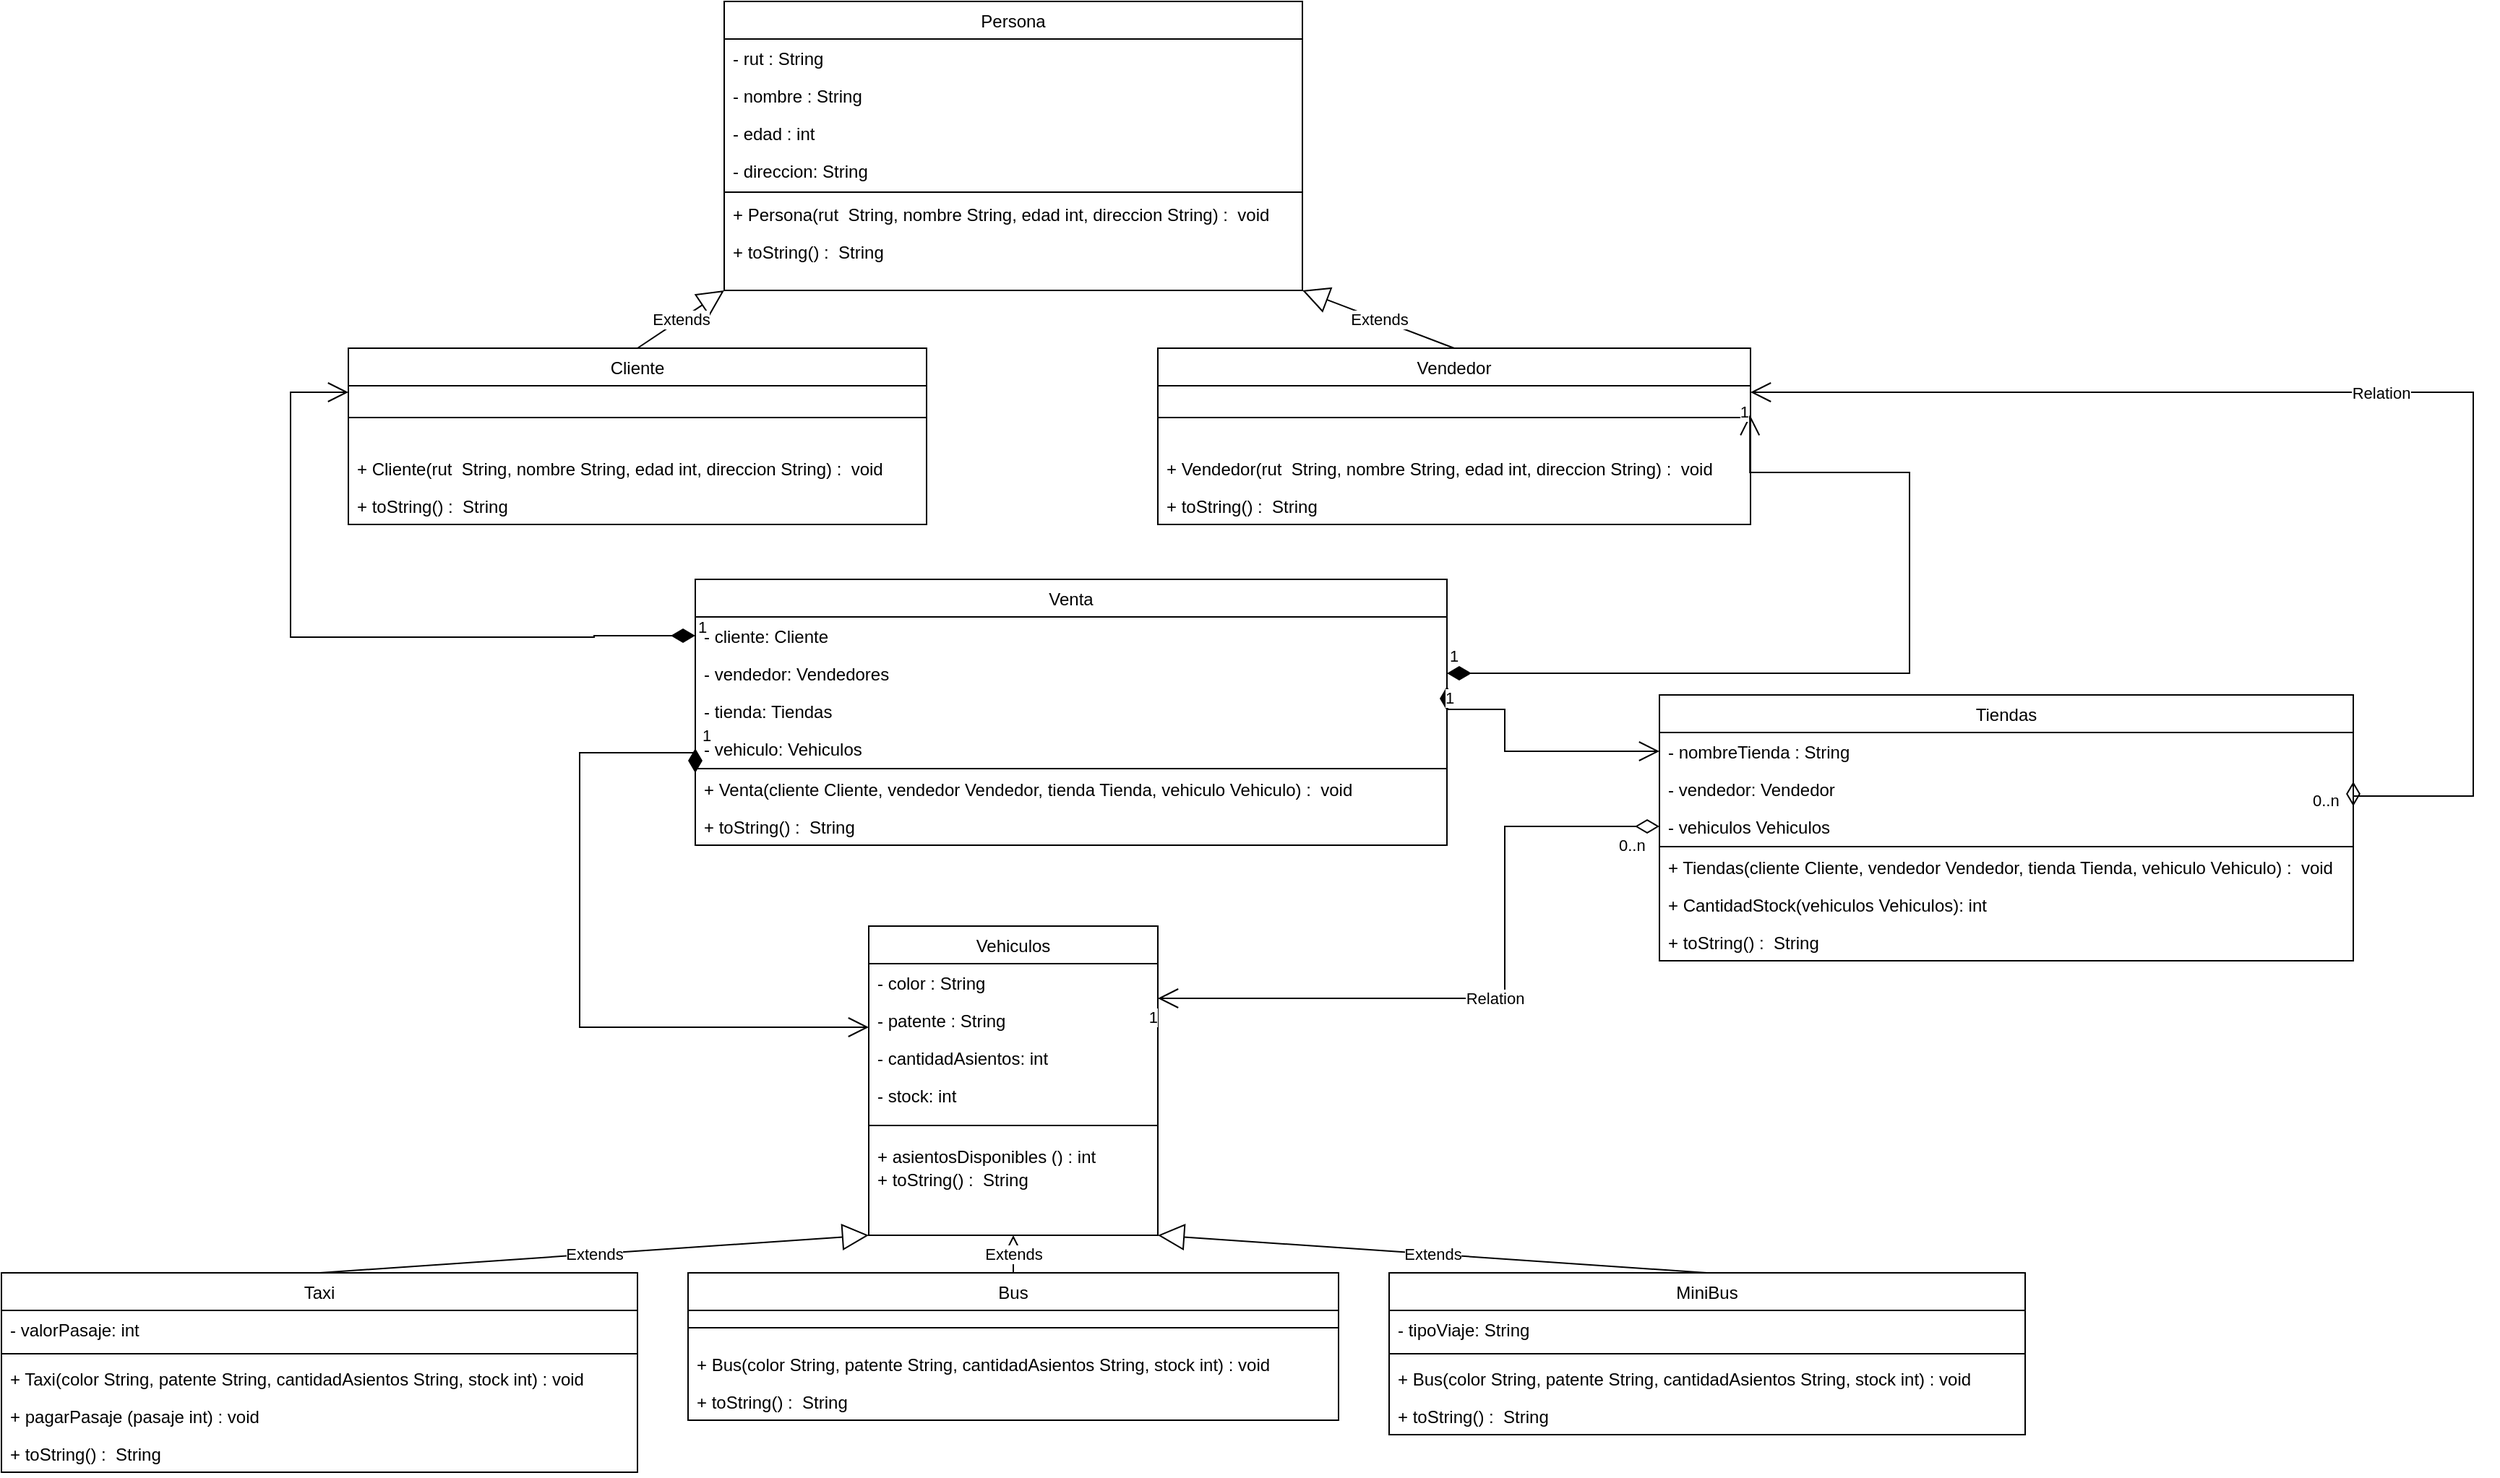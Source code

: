 <mxfile version="24.4.13" type="github">
  <diagram id="C5RBs43oDa-KdzZeNtuy" name="Page-1">
    <mxGraphModel dx="2876" dy="2223" grid="1" gridSize="10" guides="1" tooltips="1" connect="1" arrows="1" fold="1" page="1" pageScale="1" pageWidth="827" pageHeight="1169" math="0" shadow="0">
      <root>
        <mxCell id="WIyWlLk6GJQsqaUBKTNV-0" />
        <mxCell id="WIyWlLk6GJQsqaUBKTNV-1" parent="WIyWlLk6GJQsqaUBKTNV-0" />
        <mxCell id="yQ7oVHYjRZ8A177dBmA5-0" value="Vehiculos&#xa;" style="swimlane;fontStyle=0;align=center;verticalAlign=top;childLayout=stackLayout;horizontal=1;startSize=26;horizontalStack=0;resizeParent=1;resizeLast=0;collapsible=1;marginBottom=0;rounded=0;shadow=0;strokeWidth=1;" vertex="1" parent="WIyWlLk6GJQsqaUBKTNV-1">
          <mxGeometry x="280" y="40" width="200" height="214" as="geometry">
            <mxRectangle x="230" y="140" width="160" height="26" as="alternateBounds" />
          </mxGeometry>
        </mxCell>
        <mxCell id="yQ7oVHYjRZ8A177dBmA5-1" value="- color : String" style="text;align=left;verticalAlign=top;spacingLeft=4;spacingRight=4;overflow=hidden;rotatable=0;points=[[0,0.5],[1,0.5]];portConstraint=eastwest;rounded=0;shadow=0;html=0;" vertex="1" parent="yQ7oVHYjRZ8A177dBmA5-0">
          <mxGeometry y="26" width="200" height="26" as="geometry" />
        </mxCell>
        <mxCell id="yQ7oVHYjRZ8A177dBmA5-2" value="- patente : String" style="text;align=left;verticalAlign=top;spacingLeft=4;spacingRight=4;overflow=hidden;rotatable=0;points=[[0,0.5],[1,0.5]];portConstraint=eastwest;rounded=0;shadow=0;html=0;" vertex="1" parent="yQ7oVHYjRZ8A177dBmA5-0">
          <mxGeometry y="52" width="200" height="26" as="geometry" />
        </mxCell>
        <mxCell id="yQ7oVHYjRZ8A177dBmA5-3" value="- cantidadAsientos: int" style="text;align=left;verticalAlign=top;spacingLeft=4;spacingRight=4;overflow=hidden;rotatable=0;points=[[0,0.5],[1,0.5]];portConstraint=eastwest;rounded=0;shadow=0;html=0;" vertex="1" parent="yQ7oVHYjRZ8A177dBmA5-0">
          <mxGeometry y="78" width="200" height="26" as="geometry" />
        </mxCell>
        <mxCell id="yQ7oVHYjRZ8A177dBmA5-98" value="- stock: int" style="text;align=left;verticalAlign=top;spacingLeft=4;spacingRight=4;overflow=hidden;rotatable=0;points=[[0,0.5],[1,0.5]];portConstraint=eastwest;rounded=0;shadow=0;html=0;" vertex="1" parent="yQ7oVHYjRZ8A177dBmA5-0">
          <mxGeometry y="104" width="200" height="26" as="geometry" />
        </mxCell>
        <mxCell id="yQ7oVHYjRZ8A177dBmA5-4" value="" style="line;html=1;strokeWidth=1;align=left;verticalAlign=middle;spacingTop=-1;spacingLeft=3;spacingRight=3;rotatable=0;labelPosition=right;points=[];portConstraint=eastwest;" vertex="1" parent="yQ7oVHYjRZ8A177dBmA5-0">
          <mxGeometry y="130" width="200" height="16" as="geometry" />
        </mxCell>
        <mxCell id="yQ7oVHYjRZ8A177dBmA5-5" value="+ asientosDisponibles () : int" style="text;align=left;verticalAlign=top;spacingLeft=4;spacingRight=4;overflow=hidden;rotatable=0;points=[[0,0.5],[1,0.5]];portConstraint=eastwest;" vertex="1" parent="yQ7oVHYjRZ8A177dBmA5-0">
          <mxGeometry y="146" width="200" height="16" as="geometry" />
        </mxCell>
        <mxCell id="yQ7oVHYjRZ8A177dBmA5-99" value="+ toString() :  String" style="text;align=left;verticalAlign=top;spacingLeft=4;spacingRight=4;overflow=hidden;rotatable=0;points=[[0,0.5],[1,0.5]];portConstraint=eastwest;rounded=0;shadow=0;html=0;" vertex="1" parent="yQ7oVHYjRZ8A177dBmA5-0">
          <mxGeometry y="162" width="200" height="26" as="geometry" />
        </mxCell>
        <mxCell id="yQ7oVHYjRZ8A177dBmA5-7" value="Taxi" style="swimlane;fontStyle=0;align=center;verticalAlign=top;childLayout=stackLayout;horizontal=1;startSize=26;horizontalStack=0;resizeParent=1;resizeLast=0;collapsible=1;marginBottom=0;rounded=0;shadow=0;strokeWidth=1;" vertex="1" parent="WIyWlLk6GJQsqaUBKTNV-1">
          <mxGeometry x="-320" y="280" width="440" height="138" as="geometry">
            <mxRectangle x="130" y="380" width="160" height="26" as="alternateBounds" />
          </mxGeometry>
        </mxCell>
        <mxCell id="yQ7oVHYjRZ8A177dBmA5-8" value="- valorPasaje: int" style="text;align=left;verticalAlign=top;spacingLeft=4;spacingRight=4;overflow=hidden;rotatable=0;points=[[0,0.5],[1,0.5]];portConstraint=eastwest;" vertex="1" parent="yQ7oVHYjRZ8A177dBmA5-7">
          <mxGeometry y="26" width="440" height="26" as="geometry" />
        </mxCell>
        <mxCell id="yQ7oVHYjRZ8A177dBmA5-9" value="" style="line;html=1;strokeWidth=1;align=left;verticalAlign=middle;spacingTop=-1;spacingLeft=3;spacingRight=3;rotatable=0;labelPosition=right;points=[];portConstraint=eastwest;" vertex="1" parent="yQ7oVHYjRZ8A177dBmA5-7">
          <mxGeometry y="52" width="440" height="8" as="geometry" />
        </mxCell>
        <mxCell id="yQ7oVHYjRZ8A177dBmA5-110" value="+ Taxi(color String, patente String, cantidadAsientos String, stock int) : void" style="text;align=left;verticalAlign=top;spacingLeft=4;spacingRight=4;overflow=hidden;rotatable=0;points=[[0,0.5],[1,0.5]];portConstraint=eastwest;" vertex="1" parent="yQ7oVHYjRZ8A177dBmA5-7">
          <mxGeometry y="60" width="440" height="26" as="geometry" />
        </mxCell>
        <mxCell id="yQ7oVHYjRZ8A177dBmA5-10" value="+ pagarPasaje (pasaje int) : void" style="text;align=left;verticalAlign=top;spacingLeft=4;spacingRight=4;overflow=hidden;rotatable=0;points=[[0,0.5],[1,0.5]];portConstraint=eastwest;" vertex="1" parent="yQ7oVHYjRZ8A177dBmA5-7">
          <mxGeometry y="86" width="440" height="26" as="geometry" />
        </mxCell>
        <mxCell id="yQ7oVHYjRZ8A177dBmA5-101" value="+ toString() :  String" style="text;align=left;verticalAlign=top;spacingLeft=4;spacingRight=4;overflow=hidden;rotatable=0;points=[[0,0.5],[1,0.5]];portConstraint=eastwest;rounded=0;shadow=0;html=0;" vertex="1" parent="yQ7oVHYjRZ8A177dBmA5-7">
          <mxGeometry y="112" width="440" height="26" as="geometry" />
        </mxCell>
        <mxCell id="yQ7oVHYjRZ8A177dBmA5-12" value="Bus" style="swimlane;fontStyle=0;align=center;verticalAlign=top;childLayout=stackLayout;horizontal=1;startSize=26;horizontalStack=0;resizeParent=1;resizeLast=0;collapsible=1;marginBottom=0;rounded=0;shadow=0;strokeWidth=1;" vertex="1" parent="WIyWlLk6GJQsqaUBKTNV-1">
          <mxGeometry x="155" y="280" width="450" height="102" as="geometry">
            <mxRectangle x="340" y="380" width="170" height="26" as="alternateBounds" />
          </mxGeometry>
        </mxCell>
        <mxCell id="yQ7oVHYjRZ8A177dBmA5-13" value="" style="line;html=1;strokeWidth=1;align=left;verticalAlign=middle;spacingTop=-1;spacingLeft=3;spacingRight=3;rotatable=0;labelPosition=right;points=[];portConstraint=eastwest;" vertex="1" parent="yQ7oVHYjRZ8A177dBmA5-12">
          <mxGeometry y="26" width="450" height="24" as="geometry" />
        </mxCell>
        <mxCell id="yQ7oVHYjRZ8A177dBmA5-111" value="+ Bus(color String, patente String, cantidadAsientos String, stock int) : void" style="text;align=left;verticalAlign=top;spacingLeft=4;spacingRight=4;overflow=hidden;rotatable=0;points=[[0,0.5],[1,0.5]];portConstraint=eastwest;" vertex="1" parent="yQ7oVHYjRZ8A177dBmA5-12">
          <mxGeometry y="50" width="450" height="26" as="geometry" />
        </mxCell>
        <mxCell id="yQ7oVHYjRZ8A177dBmA5-102" value="+ toString() :  String" style="text;align=left;verticalAlign=top;spacingLeft=4;spacingRight=4;overflow=hidden;rotatable=0;points=[[0,0.5],[1,0.5]];portConstraint=eastwest;rounded=0;shadow=0;html=0;" vertex="1" parent="yQ7oVHYjRZ8A177dBmA5-12">
          <mxGeometry y="76" width="450" height="26" as="geometry" />
        </mxCell>
        <mxCell id="yQ7oVHYjRZ8A177dBmA5-15" value="MiniBus" style="swimlane;fontStyle=0;align=center;verticalAlign=top;childLayout=stackLayout;horizontal=1;startSize=26;horizontalStack=0;resizeParent=1;resizeLast=0;collapsible=1;marginBottom=0;rounded=0;shadow=0;strokeWidth=1;" vertex="1" parent="WIyWlLk6GJQsqaUBKTNV-1">
          <mxGeometry x="640" y="280" width="440" height="112" as="geometry">
            <mxRectangle x="130" y="380" width="160" height="26" as="alternateBounds" />
          </mxGeometry>
        </mxCell>
        <mxCell id="yQ7oVHYjRZ8A177dBmA5-16" value="- tipoViaje: String" style="text;align=left;verticalAlign=top;spacingLeft=4;spacingRight=4;overflow=hidden;rotatable=0;points=[[0,0.5],[1,0.5]];portConstraint=eastwest;" vertex="1" parent="yQ7oVHYjRZ8A177dBmA5-15">
          <mxGeometry y="26" width="440" height="26" as="geometry" />
        </mxCell>
        <mxCell id="yQ7oVHYjRZ8A177dBmA5-17" value="" style="line;html=1;strokeWidth=1;align=left;verticalAlign=middle;spacingTop=-1;spacingLeft=3;spacingRight=3;rotatable=0;labelPosition=right;points=[];portConstraint=eastwest;" vertex="1" parent="yQ7oVHYjRZ8A177dBmA5-15">
          <mxGeometry y="52" width="440" height="8" as="geometry" />
        </mxCell>
        <mxCell id="yQ7oVHYjRZ8A177dBmA5-112" value="+ Bus(color String, patente String, cantidadAsientos String, stock int) : void" style="text;align=left;verticalAlign=top;spacingLeft=4;spacingRight=4;overflow=hidden;rotatable=0;points=[[0,0.5],[1,0.5]];portConstraint=eastwest;" vertex="1" parent="yQ7oVHYjRZ8A177dBmA5-15">
          <mxGeometry y="60" width="440" height="26" as="geometry" />
        </mxCell>
        <mxCell id="yQ7oVHYjRZ8A177dBmA5-103" value="+ toString() :  String" style="text;align=left;verticalAlign=top;spacingLeft=4;spacingRight=4;overflow=hidden;rotatable=0;points=[[0,0.5],[1,0.5]];portConstraint=eastwest;rounded=0;shadow=0;html=0;" vertex="1" parent="yQ7oVHYjRZ8A177dBmA5-15">
          <mxGeometry y="86" width="440" height="26" as="geometry" />
        </mxCell>
        <mxCell id="yQ7oVHYjRZ8A177dBmA5-19" value="Persona" style="swimlane;fontStyle=0;align=center;verticalAlign=top;childLayout=stackLayout;horizontal=1;startSize=26;horizontalStack=0;resizeParent=1;resizeLast=0;collapsible=1;marginBottom=0;rounded=0;shadow=0;strokeWidth=1;" vertex="1" parent="WIyWlLk6GJQsqaUBKTNV-1">
          <mxGeometry x="180" y="-600" width="400" height="200" as="geometry">
            <mxRectangle x="340" y="380" width="170" height="26" as="alternateBounds" />
          </mxGeometry>
        </mxCell>
        <mxCell id="yQ7oVHYjRZ8A177dBmA5-21" value="- rut : String" style="text;align=left;verticalAlign=top;spacingLeft=4;spacingRight=4;overflow=hidden;rotatable=0;points=[[0,0.5],[1,0.5]];portConstraint=eastwest;rounded=0;shadow=0;html=0;" vertex="1" parent="yQ7oVHYjRZ8A177dBmA5-19">
          <mxGeometry y="26" width="400" height="26" as="geometry" />
        </mxCell>
        <mxCell id="yQ7oVHYjRZ8A177dBmA5-22" value="- nombre : String" style="text;align=left;verticalAlign=top;spacingLeft=4;spacingRight=4;overflow=hidden;rotatable=0;points=[[0,0.5],[1,0.5]];portConstraint=eastwest;rounded=0;shadow=0;html=0;" vertex="1" parent="yQ7oVHYjRZ8A177dBmA5-19">
          <mxGeometry y="52" width="400" height="26" as="geometry" />
        </mxCell>
        <mxCell id="yQ7oVHYjRZ8A177dBmA5-39" value="- edad : int" style="text;align=left;verticalAlign=top;spacingLeft=4;spacingRight=4;overflow=hidden;rotatable=0;points=[[0,0.5],[1,0.5]];portConstraint=eastwest;rounded=0;shadow=0;html=0;" vertex="1" parent="yQ7oVHYjRZ8A177dBmA5-19">
          <mxGeometry y="78" width="400" height="26" as="geometry" />
        </mxCell>
        <mxCell id="yQ7oVHYjRZ8A177dBmA5-40" value="- direccion: String" style="text;align=left;verticalAlign=top;spacingLeft=4;spacingRight=4;overflow=hidden;rotatable=0;points=[[0,0.5],[1,0.5]];portConstraint=eastwest;rounded=0;shadow=0;html=0;" vertex="1" parent="yQ7oVHYjRZ8A177dBmA5-19">
          <mxGeometry y="104" width="400" height="26" as="geometry" />
        </mxCell>
        <mxCell id="yQ7oVHYjRZ8A177dBmA5-20" value="" style="line;html=1;strokeWidth=1;align=left;verticalAlign=middle;spacingTop=-1;spacingLeft=3;spacingRight=3;rotatable=0;labelPosition=right;points=[];portConstraint=eastwest;" vertex="1" parent="yQ7oVHYjRZ8A177dBmA5-19">
          <mxGeometry y="130" width="400" height="4" as="geometry" />
        </mxCell>
        <mxCell id="yQ7oVHYjRZ8A177dBmA5-58" value="+ Persona(rut  String, nombre String, edad int, direccion String) :  void" style="text;align=left;verticalAlign=top;spacingLeft=4;spacingRight=4;overflow=hidden;rotatable=0;points=[[0,0.5],[1,0.5]];portConstraint=eastwest;rounded=0;shadow=0;html=0;" vertex="1" parent="yQ7oVHYjRZ8A177dBmA5-19">
          <mxGeometry y="134" width="400" height="26" as="geometry" />
        </mxCell>
        <mxCell id="yQ7oVHYjRZ8A177dBmA5-66" value="+ toString() :  String" style="text;align=left;verticalAlign=top;spacingLeft=4;spacingRight=4;overflow=hidden;rotatable=0;points=[[0,0.5],[1,0.5]];portConstraint=eastwest;rounded=0;shadow=0;html=0;" vertex="1" parent="yQ7oVHYjRZ8A177dBmA5-19">
          <mxGeometry y="160" width="400" height="26" as="geometry" />
        </mxCell>
        <mxCell id="yQ7oVHYjRZ8A177dBmA5-24" value="Cliente" style="swimlane;fontStyle=0;align=center;verticalAlign=top;childLayout=stackLayout;horizontal=1;startSize=26;horizontalStack=0;resizeParent=1;resizeLast=0;collapsible=1;marginBottom=0;rounded=0;shadow=0;strokeWidth=1;" vertex="1" parent="WIyWlLk6GJQsqaUBKTNV-1">
          <mxGeometry x="-80" y="-360" width="400" height="122" as="geometry">
            <mxRectangle x="340" y="380" width="170" height="26" as="alternateBounds" />
          </mxGeometry>
        </mxCell>
        <mxCell id="yQ7oVHYjRZ8A177dBmA5-28" value="" style="line;html=1;strokeWidth=1;align=left;verticalAlign=middle;spacingTop=-1;spacingLeft=3;spacingRight=3;rotatable=0;labelPosition=right;points=[];portConstraint=eastwest;" vertex="1" parent="yQ7oVHYjRZ8A177dBmA5-24">
          <mxGeometry y="26" width="400" height="44" as="geometry" />
        </mxCell>
        <mxCell id="yQ7oVHYjRZ8A177dBmA5-67" value="+ Cliente(rut  String, nombre String, edad int, direccion String) :  void" style="text;align=left;verticalAlign=top;spacingLeft=4;spacingRight=4;overflow=hidden;rotatable=0;points=[[0,0.5],[1,0.5]];portConstraint=eastwest;rounded=0;shadow=0;html=0;" vertex="1" parent="yQ7oVHYjRZ8A177dBmA5-24">
          <mxGeometry y="70" width="400" height="26" as="geometry" />
        </mxCell>
        <mxCell id="yQ7oVHYjRZ8A177dBmA5-68" value="+ toString() :  String" style="text;align=left;verticalAlign=top;spacingLeft=4;spacingRight=4;overflow=hidden;rotatable=0;points=[[0,0.5],[1,0.5]];portConstraint=eastwest;rounded=0;shadow=0;html=0;" vertex="1" parent="yQ7oVHYjRZ8A177dBmA5-24">
          <mxGeometry y="96" width="400" height="26" as="geometry" />
        </mxCell>
        <mxCell id="yQ7oVHYjRZ8A177dBmA5-29" value="Vendedor" style="swimlane;fontStyle=0;align=center;verticalAlign=top;childLayout=stackLayout;horizontal=1;startSize=26;horizontalStack=0;resizeParent=1;resizeLast=0;collapsible=1;marginBottom=0;rounded=0;shadow=0;strokeWidth=1;" vertex="1" parent="WIyWlLk6GJQsqaUBKTNV-1">
          <mxGeometry x="480" y="-360" width="410" height="122" as="geometry">
            <mxRectangle x="340" y="380" width="170" height="26" as="alternateBounds" />
          </mxGeometry>
        </mxCell>
        <mxCell id="yQ7oVHYjRZ8A177dBmA5-33" value="" style="line;html=1;strokeWidth=1;align=left;verticalAlign=middle;spacingTop=-1;spacingLeft=3;spacingRight=3;rotatable=0;labelPosition=right;points=[];portConstraint=eastwest;" vertex="1" parent="yQ7oVHYjRZ8A177dBmA5-29">
          <mxGeometry y="26" width="410" height="44" as="geometry" />
        </mxCell>
        <mxCell id="yQ7oVHYjRZ8A177dBmA5-96" value="+ Vendedor(rut  String, nombre String, edad int, direccion String) :  void" style="text;align=left;verticalAlign=top;spacingLeft=4;spacingRight=4;overflow=hidden;rotatable=0;points=[[0,0.5],[1,0.5]];portConstraint=eastwest;rounded=0;shadow=0;html=0;" vertex="1" parent="yQ7oVHYjRZ8A177dBmA5-29">
          <mxGeometry y="70" width="410" height="26" as="geometry" />
        </mxCell>
        <mxCell id="yQ7oVHYjRZ8A177dBmA5-97" value="+ toString() :  String" style="text;align=left;verticalAlign=top;spacingLeft=4;spacingRight=4;overflow=hidden;rotatable=0;points=[[0,0.5],[1,0.5]];portConstraint=eastwest;rounded=0;shadow=0;html=0;" vertex="1" parent="yQ7oVHYjRZ8A177dBmA5-29">
          <mxGeometry y="96" width="410" height="26" as="geometry" />
        </mxCell>
        <mxCell id="yQ7oVHYjRZ8A177dBmA5-34" value="Tiendas" style="swimlane;fontStyle=0;align=center;verticalAlign=top;childLayout=stackLayout;horizontal=1;startSize=26;horizontalStack=0;resizeParent=1;resizeLast=0;collapsible=1;marginBottom=0;rounded=0;shadow=0;strokeWidth=1;" vertex="1" parent="WIyWlLk6GJQsqaUBKTNV-1">
          <mxGeometry x="827" y="-120" width="480" height="184" as="geometry">
            <mxRectangle x="340" y="380" width="170" height="26" as="alternateBounds" />
          </mxGeometry>
        </mxCell>
        <mxCell id="yQ7oVHYjRZ8A177dBmA5-35" value="- nombreTienda : String" style="text;align=left;verticalAlign=top;spacingLeft=4;spacingRight=4;overflow=hidden;rotatable=0;points=[[0,0.5],[1,0.5]];portConstraint=eastwest;rounded=0;shadow=0;html=0;" vertex="1" parent="yQ7oVHYjRZ8A177dBmA5-34">
          <mxGeometry y="26" width="480" height="26" as="geometry" />
        </mxCell>
        <mxCell id="yQ7oVHYjRZ8A177dBmA5-37" value="- vendedor: Vendedor" style="text;align=left;verticalAlign=top;spacingLeft=4;spacingRight=4;overflow=hidden;rotatable=0;points=[[0,0.5],[1,0.5]];portConstraint=eastwest;rounded=0;shadow=0;html=0;" vertex="1" parent="yQ7oVHYjRZ8A177dBmA5-34">
          <mxGeometry y="52" width="480" height="26" as="geometry" />
        </mxCell>
        <mxCell id="yQ7oVHYjRZ8A177dBmA5-104" value="- vehiculos Vehiculos" style="text;align=left;verticalAlign=top;spacingLeft=4;spacingRight=4;overflow=hidden;rotatable=0;points=[[0,0.5],[1,0.5]];portConstraint=eastwest;rounded=0;shadow=0;html=0;" vertex="1" parent="yQ7oVHYjRZ8A177dBmA5-34">
          <mxGeometry y="78" width="480" height="26" as="geometry" />
        </mxCell>
        <mxCell id="yQ7oVHYjRZ8A177dBmA5-38" value="" style="line;html=1;strokeWidth=1;align=left;verticalAlign=middle;spacingTop=-1;spacingLeft=3;spacingRight=3;rotatable=0;labelPosition=right;points=[];portConstraint=eastwest;" vertex="1" parent="yQ7oVHYjRZ8A177dBmA5-34">
          <mxGeometry y="104" width="480" height="2" as="geometry" />
        </mxCell>
        <mxCell id="yQ7oVHYjRZ8A177dBmA5-124" value="+ Tiendas(cliente Cliente, vendedor Vendedor, tienda Tienda, vehiculo Vehiculo) :  void" style="text;align=left;verticalAlign=top;spacingLeft=4;spacingRight=4;overflow=hidden;rotatable=0;points=[[0,0.5],[1,0.5]];portConstraint=eastwest;rounded=0;shadow=0;html=0;" vertex="1" parent="yQ7oVHYjRZ8A177dBmA5-34">
          <mxGeometry y="106" width="480" height="26" as="geometry" />
        </mxCell>
        <mxCell id="yQ7oVHYjRZ8A177dBmA5-133" value="+ CantidadStock(vehiculos Vehiculos): int" style="text;align=left;verticalAlign=top;spacingLeft=4;spacingRight=4;overflow=hidden;rotatable=0;points=[[0,0.5],[1,0.5]];portConstraint=eastwest;rounded=0;shadow=0;html=0;" vertex="1" parent="yQ7oVHYjRZ8A177dBmA5-34">
          <mxGeometry y="132" width="480" height="26" as="geometry" />
        </mxCell>
        <mxCell id="yQ7oVHYjRZ8A177dBmA5-100" value="+ toString() :  String" style="text;align=left;verticalAlign=top;spacingLeft=4;spacingRight=4;overflow=hidden;rotatable=0;points=[[0,0.5],[1,0.5]];portConstraint=eastwest;rounded=0;shadow=0;html=0;" vertex="1" parent="yQ7oVHYjRZ8A177dBmA5-34">
          <mxGeometry y="158" width="480" height="26" as="geometry" />
        </mxCell>
        <mxCell id="yQ7oVHYjRZ8A177dBmA5-46" value="Venta" style="swimlane;fontStyle=0;align=center;verticalAlign=top;childLayout=stackLayout;horizontal=1;startSize=26;horizontalStack=0;resizeParent=1;resizeLast=0;collapsible=1;marginBottom=0;rounded=0;shadow=0;strokeWidth=1;" vertex="1" parent="WIyWlLk6GJQsqaUBKTNV-1">
          <mxGeometry x="160" y="-200" width="520" height="184" as="geometry">
            <mxRectangle x="340" y="380" width="170" height="26" as="alternateBounds" />
          </mxGeometry>
        </mxCell>
        <mxCell id="yQ7oVHYjRZ8A177dBmA5-47" value="- cliente: Cliente" style="text;align=left;verticalAlign=top;spacingLeft=4;spacingRight=4;overflow=hidden;rotatable=0;points=[[0,0.5],[1,0.5]];portConstraint=eastwest;rounded=0;shadow=0;html=0;" vertex="1" parent="yQ7oVHYjRZ8A177dBmA5-46">
          <mxGeometry y="26" width="520" height="26" as="geometry" />
        </mxCell>
        <mxCell id="yQ7oVHYjRZ8A177dBmA5-48" value="- vendedor: Vendedores" style="text;align=left;verticalAlign=top;spacingLeft=4;spacingRight=4;overflow=hidden;rotatable=0;points=[[0,0.5],[1,0.5]];portConstraint=eastwest;rounded=0;shadow=0;html=0;" vertex="1" parent="yQ7oVHYjRZ8A177dBmA5-46">
          <mxGeometry y="52" width="520" height="26" as="geometry" />
        </mxCell>
        <mxCell id="yQ7oVHYjRZ8A177dBmA5-49" value="- tienda: Tiendas" style="text;align=left;verticalAlign=top;spacingLeft=4;spacingRight=4;overflow=hidden;rotatable=0;points=[[0,0.5],[1,0.5]];portConstraint=eastwest;rounded=0;shadow=0;html=0;" vertex="1" parent="yQ7oVHYjRZ8A177dBmA5-46">
          <mxGeometry y="78" width="520" height="26" as="geometry" />
        </mxCell>
        <mxCell id="yQ7oVHYjRZ8A177dBmA5-54" value="- vehiculo: Vehiculos" style="text;align=left;verticalAlign=top;spacingLeft=4;spacingRight=4;overflow=hidden;rotatable=0;points=[[0,0.5],[1,0.5]];portConstraint=eastwest;rounded=0;shadow=0;html=0;" vertex="1" parent="yQ7oVHYjRZ8A177dBmA5-46">
          <mxGeometry y="104" width="520" height="26" as="geometry" />
        </mxCell>
        <mxCell id="yQ7oVHYjRZ8A177dBmA5-50" value="" style="line;html=1;strokeWidth=1;align=left;verticalAlign=middle;spacingTop=-1;spacingLeft=3;spacingRight=3;rotatable=0;labelPosition=right;points=[];portConstraint=eastwest;" vertex="1" parent="yQ7oVHYjRZ8A177dBmA5-46">
          <mxGeometry y="130" width="520" height="2" as="geometry" />
        </mxCell>
        <mxCell id="yQ7oVHYjRZ8A177dBmA5-53" value="+ Venta(cliente Cliente, vendedor Vendedor, tienda Tienda, vehiculo Vehiculo) :  void" style="text;align=left;verticalAlign=top;spacingLeft=4;spacingRight=4;overflow=hidden;rotatable=0;points=[[0,0.5],[1,0.5]];portConstraint=eastwest;rounded=0;shadow=0;html=0;" vertex="1" parent="yQ7oVHYjRZ8A177dBmA5-46">
          <mxGeometry y="132" width="520" height="26" as="geometry" />
        </mxCell>
        <mxCell id="yQ7oVHYjRZ8A177dBmA5-108" value="+ toString() :  String" style="text;align=left;verticalAlign=top;spacingLeft=4;spacingRight=4;overflow=hidden;rotatable=0;points=[[0,0.5],[1,0.5]];portConstraint=eastwest;rounded=0;shadow=0;html=0;" vertex="1" parent="yQ7oVHYjRZ8A177dBmA5-46">
          <mxGeometry y="158" width="520" height="26" as="geometry" />
        </mxCell>
        <mxCell id="yQ7oVHYjRZ8A177dBmA5-56" value="Extends" style="endArrow=block;endSize=16;endFill=0;html=1;rounded=0;entryX=0;entryY=1;entryDx=0;entryDy=0;exitX=0.5;exitY=0;exitDx=0;exitDy=0;" edge="1" parent="WIyWlLk6GJQsqaUBKTNV-1" source="yQ7oVHYjRZ8A177dBmA5-24" target="yQ7oVHYjRZ8A177dBmA5-19">
          <mxGeometry width="160" relative="1" as="geometry">
            <mxPoint x="60" y="-360" as="sourcePoint" />
            <mxPoint x="220" y="-360" as="targetPoint" />
          </mxGeometry>
        </mxCell>
        <mxCell id="yQ7oVHYjRZ8A177dBmA5-57" value="Extends" style="endArrow=block;endSize=16;endFill=0;html=1;rounded=0;entryX=1;entryY=1;entryDx=0;entryDy=0;exitX=0.5;exitY=0;exitDx=0;exitDy=0;" edge="1" parent="WIyWlLk6GJQsqaUBKTNV-1" source="yQ7oVHYjRZ8A177dBmA5-29" target="yQ7oVHYjRZ8A177dBmA5-19">
          <mxGeometry width="160" relative="1" as="geometry">
            <mxPoint x="480" y="-334" as="sourcePoint" />
            <mxPoint x="620" y="-400" as="targetPoint" />
          </mxGeometry>
        </mxCell>
        <mxCell id="yQ7oVHYjRZ8A177dBmA5-82" value="Extends" style="endArrow=block;endSize=16;endFill=0;html=1;rounded=0;entryX=0;entryY=1;entryDx=0;entryDy=0;exitX=0.5;exitY=0;exitDx=0;exitDy=0;" edge="1" parent="WIyWlLk6GJQsqaUBKTNV-1" source="yQ7oVHYjRZ8A177dBmA5-7" target="yQ7oVHYjRZ8A177dBmA5-0">
          <mxGeometry width="160" relative="1" as="geometry">
            <mxPoint x="160" y="409" as="sourcePoint" />
            <mxPoint x="230" y="330" as="targetPoint" />
          </mxGeometry>
        </mxCell>
        <mxCell id="yQ7oVHYjRZ8A177dBmA5-83" value="Extends" style="endArrow=block;endSize=16;endFill=0;html=1;rounded=0;entryX=0.5;entryY=1;entryDx=0;entryDy=0;exitX=0.5;exitY=0;exitDx=0;exitDy=0;" edge="1" parent="WIyWlLk6GJQsqaUBKTNV-1" source="yQ7oVHYjRZ8A177dBmA5-12" target="yQ7oVHYjRZ8A177dBmA5-0">
          <mxGeometry width="160" relative="1" as="geometry">
            <mxPoint x="160" y="430" as="sourcePoint" />
            <mxPoint x="370" y="310" as="targetPoint" />
          </mxGeometry>
        </mxCell>
        <mxCell id="yQ7oVHYjRZ8A177dBmA5-84" value="Extends" style="endArrow=block;endSize=16;endFill=0;html=1;rounded=0;entryX=1;entryY=1;entryDx=0;entryDy=0;exitX=0.5;exitY=0;exitDx=0;exitDy=0;" edge="1" parent="WIyWlLk6GJQsqaUBKTNV-1" source="yQ7oVHYjRZ8A177dBmA5-15" target="yQ7oVHYjRZ8A177dBmA5-0">
          <mxGeometry width="160" relative="1" as="geometry">
            <mxPoint x="480" y="420" as="sourcePoint" />
            <mxPoint x="630" y="300" as="targetPoint" />
          </mxGeometry>
        </mxCell>
        <mxCell id="yQ7oVHYjRZ8A177dBmA5-91" value="1" style="endArrow=open;html=1;endSize=12;startArrow=diamondThin;startSize=14;startFill=1;edgeStyle=orthogonalEdgeStyle;align=left;verticalAlign=bottom;rounded=0;entryX=0.999;entryY=0.458;entryDx=0;entryDy=0;entryPerimeter=0;" edge="1" parent="WIyWlLk6GJQsqaUBKTNV-1" source="yQ7oVHYjRZ8A177dBmA5-48" target="yQ7oVHYjRZ8A177dBmA5-33">
          <mxGeometry x="-1" y="3" relative="1" as="geometry">
            <mxPoint x="570" y="-150" as="sourcePoint" />
            <mxPoint x="930" y="-280" as="targetPoint" />
            <Array as="points">
              <mxPoint x="1000" y="-135" />
              <mxPoint x="1000" y="-274" />
              <mxPoint x="890" y="-274" />
            </Array>
          </mxGeometry>
        </mxCell>
        <mxCell id="yQ7oVHYjRZ8A177dBmA5-93" value="1" style="endArrow=open;html=1;endSize=12;startArrow=diamondThin;startSize=14;startFill=1;edgeStyle=orthogonalEdgeStyle;align=left;verticalAlign=bottom;rounded=0;exitX=1;exitY=0.5;exitDx=0;exitDy=0;entryX=0;entryY=0.5;entryDx=0;entryDy=0;" edge="1" parent="WIyWlLk6GJQsqaUBKTNV-1" source="yQ7oVHYjRZ8A177dBmA5-49" target="yQ7oVHYjRZ8A177dBmA5-35">
          <mxGeometry x="-1" y="3" relative="1" as="geometry">
            <mxPoint x="524" y="-45" as="sourcePoint" />
            <mxPoint x="730" y="-280" as="targetPoint" />
            <Array as="points">
              <mxPoint x="720" y="-110" />
              <mxPoint x="720" y="-81" />
            </Array>
          </mxGeometry>
        </mxCell>
        <mxCell id="yQ7oVHYjRZ8A177dBmA5-94" value="1" style="endArrow=open;html=1;endSize=12;startArrow=diamondThin;startSize=14;startFill=1;edgeStyle=orthogonalEdgeStyle;align=left;verticalAlign=bottom;rounded=0;exitX=0;exitY=0.5;exitDx=0;exitDy=0;" edge="1" parent="WIyWlLk6GJQsqaUBKTNV-1" source="yQ7oVHYjRZ8A177dBmA5-54" target="yQ7oVHYjRZ8A177dBmA5-2">
          <mxGeometry x="-1" y="3" relative="1" as="geometry">
            <mxPoint x="170" y="-19" as="sourcePoint" />
            <mxPoint x="256" y="169" as="targetPoint" />
            <Array as="points">
              <mxPoint x="160" y="-80" />
              <mxPoint x="80" y="-80" />
              <mxPoint x="80" y="110" />
            </Array>
          </mxGeometry>
        </mxCell>
        <mxCell id="yQ7oVHYjRZ8A177dBmA5-95" value="1" style="endArrow=open;html=1;endSize=12;startArrow=diamondThin;startSize=14;startFill=1;edgeStyle=orthogonalEdgeStyle;align=left;verticalAlign=bottom;rounded=0;entryX=0;entryY=0.25;entryDx=0;entryDy=0;exitX=0;exitY=0.5;exitDx=0;exitDy=0;" edge="1" parent="WIyWlLk6GJQsqaUBKTNV-1" source="yQ7oVHYjRZ8A177dBmA5-47" target="yQ7oVHYjRZ8A177dBmA5-24">
          <mxGeometry x="-1" y="3" relative="1" as="geometry">
            <mxPoint x="110" y="-60" as="sourcePoint" />
            <mxPoint x="290" y="195" as="targetPoint" />
            <Array as="points">
              <mxPoint x="90" y="-161" />
              <mxPoint x="-120" y="-160" />
              <mxPoint x="-120" y="-330" />
            </Array>
          </mxGeometry>
        </mxCell>
        <mxCell id="yQ7oVHYjRZ8A177dBmA5-105" value="Relation" style="endArrow=open;html=1;endSize=12;startArrow=diamondThin;startSize=14;startFill=0;edgeStyle=orthogonalEdgeStyle;rounded=0;exitX=0;exitY=0.5;exitDx=0;exitDy=0;" edge="1" parent="WIyWlLk6GJQsqaUBKTNV-1" source="yQ7oVHYjRZ8A177dBmA5-104" target="yQ7oVHYjRZ8A177dBmA5-1">
          <mxGeometry relative="1" as="geometry">
            <mxPoint x="640" y="210" as="sourcePoint" />
            <mxPoint x="700" y="200" as="targetPoint" />
            <Array as="points">
              <mxPoint x="720" y="-29" />
              <mxPoint x="720" y="90" />
            </Array>
          </mxGeometry>
        </mxCell>
        <mxCell id="yQ7oVHYjRZ8A177dBmA5-106" value="0..n" style="edgeLabel;resizable=0;html=1;align=left;verticalAlign=top;" connectable="0" vertex="1" parent="yQ7oVHYjRZ8A177dBmA5-105">
          <mxGeometry x="-1" relative="1" as="geometry">
            <mxPoint x="-30" as="offset" />
          </mxGeometry>
        </mxCell>
        <mxCell id="yQ7oVHYjRZ8A177dBmA5-107" value="1" style="edgeLabel;resizable=0;html=1;align=right;verticalAlign=top;" connectable="0" vertex="1" parent="yQ7oVHYjRZ8A177dBmA5-105">
          <mxGeometry x="1" relative="1" as="geometry" />
        </mxCell>
        <mxCell id="yQ7oVHYjRZ8A177dBmA5-130" value="Relation" style="endArrow=open;html=1;endSize=12;startArrow=diamondThin;startSize=14;startFill=0;edgeStyle=orthogonalEdgeStyle;rounded=0;exitX=1;exitY=0.308;exitDx=0;exitDy=0;exitPerimeter=0;entryX=1;entryY=0.25;entryDx=0;entryDy=0;" edge="1" parent="WIyWlLk6GJQsqaUBKTNV-1" source="yQ7oVHYjRZ8A177dBmA5-37" target="yQ7oVHYjRZ8A177dBmA5-29">
          <mxGeometry relative="1" as="geometry">
            <mxPoint x="1350" y="-68" as="sourcePoint" />
            <mxPoint x="1050" y="-300" as="targetPoint" />
            <Array as="points">
              <mxPoint x="1307" y="-50" />
              <mxPoint x="1390" y="-50" />
              <mxPoint x="1390" y="-330" />
            </Array>
          </mxGeometry>
        </mxCell>
        <mxCell id="yQ7oVHYjRZ8A177dBmA5-131" value="0..n" style="edgeLabel;resizable=0;html=1;align=left;verticalAlign=top;" connectable="0" vertex="1" parent="yQ7oVHYjRZ8A177dBmA5-130">
          <mxGeometry x="-1" relative="1" as="geometry">
            <mxPoint x="-30" as="offset" />
          </mxGeometry>
        </mxCell>
        <mxCell id="yQ7oVHYjRZ8A177dBmA5-132" value="1" style="edgeLabel;resizable=0;html=1;align=right;verticalAlign=top;" connectable="0" vertex="1" parent="yQ7oVHYjRZ8A177dBmA5-130">
          <mxGeometry x="1" relative="1" as="geometry" />
        </mxCell>
      </root>
    </mxGraphModel>
  </diagram>
</mxfile>
